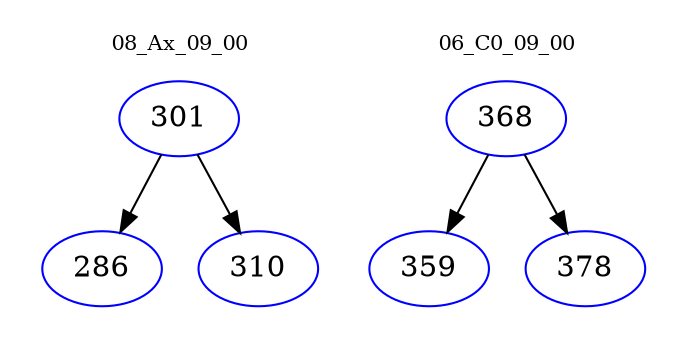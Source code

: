 digraph{
subgraph cluster_0 {
color = white
label = "08_Ax_09_00";
fontsize=10;
T0_301 [label="301", color="blue"]
T0_301 -> T0_286 [color="black"]
T0_286 [label="286", color="blue"]
T0_301 -> T0_310 [color="black"]
T0_310 [label="310", color="blue"]
}
subgraph cluster_1 {
color = white
label = "06_C0_09_00";
fontsize=10;
T1_368 [label="368", color="blue"]
T1_368 -> T1_359 [color="black"]
T1_359 [label="359", color="blue"]
T1_368 -> T1_378 [color="black"]
T1_378 [label="378", color="blue"]
}
}
